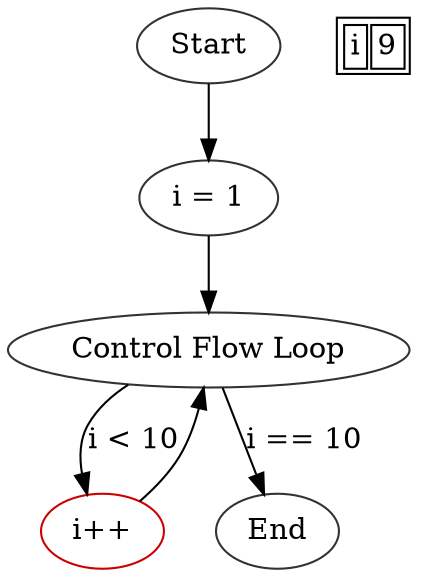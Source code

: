digraph IncrementingLoop {
node1 [label="Start", color="#2e3436"]
node3 [label="i = 1", color="#2e3436"]
node4 [label="Control Flow\ Loop", color="#2e3436"]
node5 [label="i++", color="#cc0000"]
node2 [label="End", color="#2e3436"]

node1 -> node3
node3 -> node4
node4 -> node5 [label="i < 10"]
node4 -> node2 [label="i == 10"]
node5 -> node4
variables [shape=none, label=<<table><tr><td>i</td><td>9</td></tr></table>>]
}
